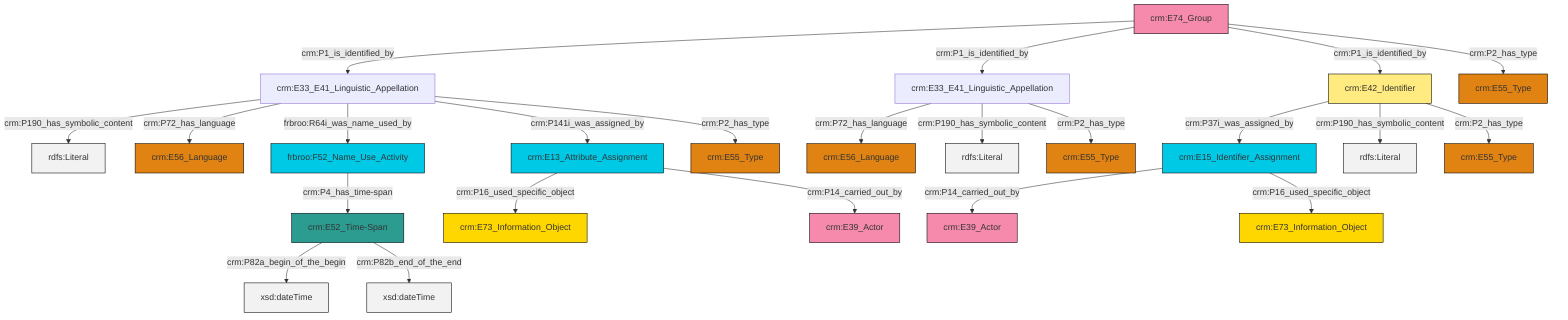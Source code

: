 graph TD
classDef Literal fill:#f2f2f2,stroke:#000000;
classDef CRM_Entity fill:#FFFFFF,stroke:#000000;
classDef Temporal_Entity fill:#00C9E6, stroke:#000000;
classDef Type fill:#E18312, stroke:#000000;
classDef Time-Span fill:#2C9C91, stroke:#000000;
classDef Appellation fill:#FFEB7F, stroke:#000000;
classDef Place fill:#008836, stroke:#000000;
classDef Persistent_Item fill:#B266B2, stroke:#000000;
classDef Conceptual_Object fill:#FFD700, stroke:#000000;
classDef Physical_Thing fill:#D2B48C, stroke:#000000;
classDef Actor fill:#f58aad, stroke:#000000;
classDef PC_Classes fill:#4ce600, stroke:#000000;
classDef Multi fill:#cccccc,stroke:#000000;

2["crm:E74_Group"]:::Actor -->|crm:P1_is_identified_by| 0["crm:E33_E41_Linguistic_Appellation"]:::Default
0["crm:E33_E41_Linguistic_Appellation"]:::Default -->|crm:P190_has_symbolic_content| 3[rdfs:Literal]:::Literal
4["crm:E42_Identifier"]:::Appellation -->|crm:P37i_was_assigned_by| 5["crm:E15_Identifier_Assignment"]:::Temporal_Entity
6["crm:E52_Time-Span"]:::Time-Span -->|crm:P82a_begin_of_the_begin| 7[xsd:dateTime]:::Literal
2["crm:E74_Group"]:::Actor -->|crm:P1_is_identified_by| 10["crm:E33_E41_Linguistic_Appellation"]:::Default
5["crm:E15_Identifier_Assignment"]:::Temporal_Entity -->|crm:P14_carried_out_by| 11["crm:E39_Actor"]:::Actor
4["crm:E42_Identifier"]:::Appellation -->|crm:P190_has_symbolic_content| 12[rdfs:Literal]:::Literal
0["crm:E33_E41_Linguistic_Appellation"]:::Default -->|crm:P72_has_language| 13["crm:E56_Language"]:::Type
16["crm:E13_Attribute_Assignment"]:::Temporal_Entity -->|crm:P16_used_specific_object| 17["crm:E73_Information_Object"]:::Conceptual_Object
25["frbroo:F52_Name_Use_Activity"]:::Temporal_Entity -->|crm:P4_has_time-span| 6["crm:E52_Time-Span"]:::Time-Span
2["crm:E74_Group"]:::Actor -->|crm:P1_is_identified_by| 4["crm:E42_Identifier"]:::Appellation
0["crm:E33_E41_Linguistic_Appellation"]:::Default -->|frbroo:R64i_was_name_used_by| 25["frbroo:F52_Name_Use_Activity"]:::Temporal_Entity
10["crm:E33_E41_Linguistic_Appellation"]:::Default -->|crm:P72_has_language| 14["crm:E56_Language"]:::Type
2["crm:E74_Group"]:::Actor -->|crm:P2_has_type| 8["crm:E55_Type"]:::Type
10["crm:E33_E41_Linguistic_Appellation"]:::Default -->|crm:P190_has_symbolic_content| 29[rdfs:Literal]:::Literal
6["crm:E52_Time-Span"]:::Time-Span -->|crm:P82b_end_of_the_end| 32[xsd:dateTime]:::Literal
4["crm:E42_Identifier"]:::Appellation -->|crm:P2_has_type| 34["crm:E55_Type"]:::Type
10["crm:E33_E41_Linguistic_Appellation"]:::Default -->|crm:P2_has_type| 30["crm:E55_Type"]:::Type
5["crm:E15_Identifier_Assignment"]:::Temporal_Entity -->|crm:P16_used_specific_object| 27["crm:E73_Information_Object"]:::Conceptual_Object
0["crm:E33_E41_Linguistic_Appellation"]:::Default -->|crm:P141i_was_assigned_by| 16["crm:E13_Attribute_Assignment"]:::Temporal_Entity
16["crm:E13_Attribute_Assignment"]:::Temporal_Entity -->|crm:P14_carried_out_by| 22["crm:E39_Actor"]:::Actor
0["crm:E33_E41_Linguistic_Appellation"]:::Default -->|crm:P2_has_type| 19["crm:E55_Type"]:::Type